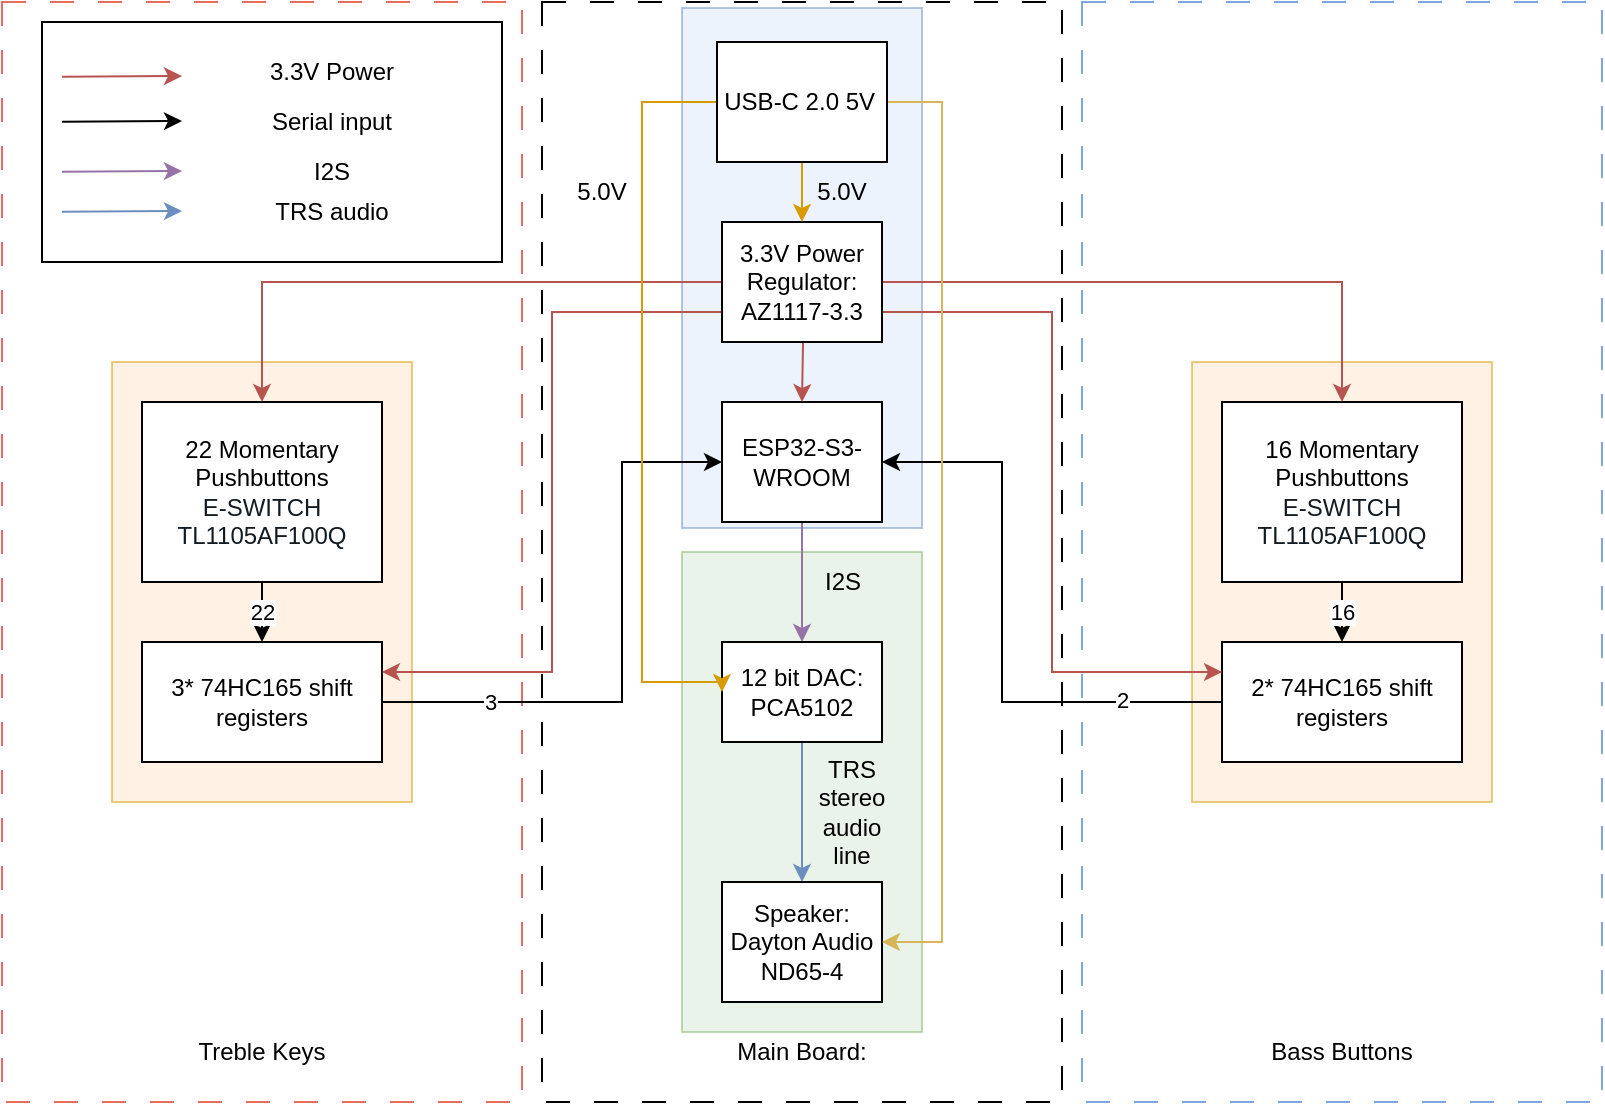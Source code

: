<mxfile version="26.0.11">
  <diagram name="Page-1" id="3mOvxlgX3RVoEkR_RlzB">
    <mxGraphModel dx="874" dy="435" grid="1" gridSize="10" guides="1" tooltips="1" connect="1" arrows="1" fold="1" page="1" pageScale="1" pageWidth="850" pageHeight="1100" math="0" shadow="0">
      <root>
        <mxCell id="0" />
        <mxCell id="1" parent="0" />
        <mxCell id="e406XWT3dFplv_WKr56--31" value="" style="rounded=0;whiteSpace=wrap;html=1;fillColor=#d5e8d4;strokeColor=#82b366;opacity=50;" parent="1" vertex="1">
          <mxGeometry x="360" y="275" width="120" height="240" as="geometry" />
        </mxCell>
        <mxCell id="e406XWT3dFplv_WKr56--36" value="" style="rounded=0;whiteSpace=wrap;html=1;fillColor=#dae8fc;strokeColor=#6c8ebf;gradientColor=none;opacity=50;" parent="1" vertex="1">
          <mxGeometry x="360" y="3" width="120" height="260" as="geometry" />
        </mxCell>
        <mxCell id="e406XWT3dFplv_WKr56--34" value="" style="rounded=0;whiteSpace=wrap;html=1;fillColor=#ffe6cc;strokeColor=#d79b00;opacity=50;" parent="1" vertex="1">
          <mxGeometry x="75" y="180" width="150" height="220" as="geometry" />
        </mxCell>
        <mxCell id="e406XWT3dFplv_WKr56--1" value="" style="rounded=0;whiteSpace=wrap;html=1;dashed=1;dashPattern=12 12;fillColor=none;strokeColor=default;" parent="1" vertex="1">
          <mxGeometry x="290" width="260" height="550" as="geometry" />
        </mxCell>
        <mxCell id="e406XWT3dFplv_WKr56--35" value="" style="rounded=0;whiteSpace=wrap;html=1;fillColor=#ffe6cc;strokeColor=#d79b00;opacity=50;" parent="1" vertex="1">
          <mxGeometry x="615" y="180" width="150" height="220" as="geometry" />
        </mxCell>
        <mxCell id="e406XWT3dFplv_WKr56--2" value="&lt;div&gt;&lt;br&gt;&lt;/div&gt;" style="rounded=0;whiteSpace=wrap;html=1;dashed=1;fillColor=none;dashPattern=12 12;strokeColor=#EA6B66;" parent="1" vertex="1">
          <mxGeometry x="20" width="260" height="550" as="geometry" />
        </mxCell>
        <mxCell id="e406XWT3dFplv_WKr56--3" value="" style="rounded=0;whiteSpace=wrap;html=1;dashed=1;dashPattern=12 12;fillColor=none;strokeColor=#7EA6E0;" parent="1" vertex="1">
          <mxGeometry x="560" width="260" height="550" as="geometry" />
        </mxCell>
        <mxCell id="e406XWT3dFplv_WKr56--8" style="edgeStyle=orthogonalEdgeStyle;rounded=0;orthogonalLoop=1;jettySize=auto;html=1;exitX=0.5;exitY=1;exitDx=0;exitDy=0;entryX=0.5;entryY=0;entryDx=0;entryDy=0;" parent="1" source="e406XWT3dFplv_WKr56--4" target="e406XWT3dFplv_WKr56--5" edge="1">
          <mxGeometry relative="1" as="geometry" />
        </mxCell>
        <mxCell id="dZ87hmVAgFacM53kK8Pi-15" value="22" style="edgeLabel;html=1;align=center;verticalAlign=middle;resizable=0;points=[];" vertex="1" connectable="0" parent="e406XWT3dFplv_WKr56--8">
          <mxGeometry x="-0.04" relative="1" as="geometry">
            <mxPoint as="offset" />
          </mxGeometry>
        </mxCell>
        <mxCell id="e406XWT3dFplv_WKr56--4" value="&lt;font&gt;22 Momentary Pushbuttons&lt;/font&gt;&lt;div&gt;&lt;span style=&quot;color: rgb(18, 27, 33); font-family: &amp;quot;Source Sans Pro&amp;quot;, sans-serif; text-align: start; background-color: rgb(255, 255, 255);&quot;&gt;&lt;font&gt;E-SWITCH TL1105AF100Q&lt;/font&gt;&lt;/span&gt;&lt;/div&gt;" style="rounded=0;whiteSpace=wrap;html=1;" parent="1" vertex="1">
          <mxGeometry x="90" y="200" width="120" height="90" as="geometry" />
        </mxCell>
        <mxCell id="e406XWT3dFplv_WKr56--32" style="edgeStyle=orthogonalEdgeStyle;rounded=0;orthogonalLoop=1;jettySize=auto;html=1;exitX=1;exitY=0.5;exitDx=0;exitDy=0;entryX=0;entryY=0.5;entryDx=0;entryDy=0;" parent="1" source="e406XWT3dFplv_WKr56--5" target="e406XWT3dFplv_WKr56--13" edge="1">
          <mxGeometry relative="1" as="geometry">
            <Array as="points">
              <mxPoint x="330" y="350" />
              <mxPoint x="330" y="230" />
            </Array>
          </mxGeometry>
        </mxCell>
        <mxCell id="dZ87hmVAgFacM53kK8Pi-19" value="3" style="edgeLabel;html=1;align=center;verticalAlign=middle;resizable=0;points=[];" vertex="1" connectable="0" parent="e406XWT3dFplv_WKr56--32">
          <mxGeometry x="-0.632" relative="1" as="geometry">
            <mxPoint as="offset" />
          </mxGeometry>
        </mxCell>
        <mxCell id="e406XWT3dFplv_WKr56--5" value="3* 74HC165&lt;span style=&quot;color: light-dark(rgb(0, 0, 0), rgb(255, 255, 255)); background-color: transparent;&quot;&gt;&amp;nbsp;shift registers&lt;/span&gt;" style="rounded=0;whiteSpace=wrap;html=1;" parent="1" vertex="1">
          <mxGeometry x="90" y="320" width="120" height="60" as="geometry" />
        </mxCell>
        <mxCell id="e406XWT3dFplv_WKr56--9" value="16" style="edgeStyle=orthogonalEdgeStyle;rounded=0;orthogonalLoop=1;jettySize=auto;html=1;" parent="1" source="e406XWT3dFplv_WKr56--6" target="e406XWT3dFplv_WKr56--7" edge="1">
          <mxGeometry relative="1" as="geometry" />
        </mxCell>
        <mxCell id="e406XWT3dFplv_WKr56--6" value="&lt;font&gt;16 Momentary Pushbuttons&lt;/font&gt;&lt;div&gt;&lt;span style=&quot;color: rgb(18, 27, 33); font-family: &amp;quot;Source Sans Pro&amp;quot;, sans-serif; text-align: start; background-color: rgb(255, 255, 255);&quot;&gt;&lt;font&gt;E-SWITCH TL1105AF100Q&lt;/font&gt;&lt;/span&gt;&lt;/div&gt;" style="rounded=0;whiteSpace=wrap;html=1;" parent="1" vertex="1">
          <mxGeometry x="630" y="200" width="120" height="90" as="geometry" />
        </mxCell>
        <mxCell id="e406XWT3dFplv_WKr56--38" style="edgeStyle=orthogonalEdgeStyle;rounded=0;orthogonalLoop=1;jettySize=auto;html=1;exitX=0;exitY=0.5;exitDx=0;exitDy=0;entryX=1;entryY=0.5;entryDx=0;entryDy=0;" parent="1" source="e406XWT3dFplv_WKr56--7" target="e406XWT3dFplv_WKr56--13" edge="1">
          <mxGeometry relative="1" as="geometry">
            <Array as="points">
              <mxPoint x="520" y="350" />
              <mxPoint x="520" y="230" />
            </Array>
          </mxGeometry>
        </mxCell>
        <mxCell id="dZ87hmVAgFacM53kK8Pi-18" value="2" style="edgeLabel;html=1;align=center;verticalAlign=middle;resizable=0;points=[];" vertex="1" connectable="0" parent="e406XWT3dFplv_WKr56--38">
          <mxGeometry x="-0.655" y="-1" relative="1" as="geometry">
            <mxPoint as="offset" />
          </mxGeometry>
        </mxCell>
        <mxCell id="e406XWT3dFplv_WKr56--7" value="2* 74HC165&lt;span style=&quot;color: light-dark(rgb(0, 0, 0), rgb(255, 255, 255)); background-color: transparent;&quot;&gt;&amp;nbsp;shift registers&lt;/span&gt;" style="rounded=0;whiteSpace=wrap;html=1;" parent="1" vertex="1">
          <mxGeometry x="630" y="320" width="120" height="60" as="geometry" />
        </mxCell>
        <mxCell id="e406XWT3dFplv_WKr56--10" value="Treble Keys" style="text;html=1;align=center;verticalAlign=middle;whiteSpace=wrap;rounded=0;" parent="1" vertex="1">
          <mxGeometry x="110" y="510" width="80" height="30" as="geometry" />
        </mxCell>
        <mxCell id="e406XWT3dFplv_WKr56--11" value="Bass Buttons" style="text;html=1;align=center;verticalAlign=middle;whiteSpace=wrap;rounded=0;" parent="1" vertex="1">
          <mxGeometry x="650" y="510" width="80" height="30" as="geometry" />
        </mxCell>
        <mxCell id="e406XWT3dFplv_WKr56--12" value="Main Board:" style="text;html=1;align=center;verticalAlign=middle;whiteSpace=wrap;rounded=0;" parent="1" vertex="1">
          <mxGeometry x="360" y="510" width="120" height="30" as="geometry" />
        </mxCell>
        <mxCell id="e406XWT3dFplv_WKr56--18" style="edgeStyle=orthogonalEdgeStyle;rounded=0;orthogonalLoop=1;jettySize=auto;html=1;exitX=0.5;exitY=1;exitDx=0;exitDy=0;entryX=0.5;entryY=0;entryDx=0;entryDy=0;fillColor=#e1d5e7;strokeColor=#9673a6;" parent="1" source="e406XWT3dFplv_WKr56--13" target="e406XWT3dFplv_WKr56--15" edge="1">
          <mxGeometry relative="1" as="geometry" />
        </mxCell>
        <mxCell id="e406XWT3dFplv_WKr56--13" value="ESP32-S3-WROOM" style="rounded=0;whiteSpace=wrap;html=1;" parent="1" vertex="1">
          <mxGeometry x="380" y="200" width="80" height="60" as="geometry" />
        </mxCell>
        <mxCell id="e406XWT3dFplv_WKr56--19" style="edgeStyle=orthogonalEdgeStyle;rounded=0;orthogonalLoop=1;jettySize=auto;html=1;exitX=0.5;exitY=1;exitDx=0;exitDy=0;entryX=0.5;entryY=0;entryDx=0;entryDy=0;fillColor=#dae8fc;strokeColor=#6c8ebf;" parent="1" source="e406XWT3dFplv_WKr56--15" target="e406XWT3dFplv_WKr56--23" edge="1">
          <mxGeometry relative="1" as="geometry">
            <mxPoint x="420" y="360" as="targetPoint" />
          </mxGeometry>
        </mxCell>
        <mxCell id="e406XWT3dFplv_WKr56--15" value="12 bit DAC:&lt;div&gt;PCA5102&lt;/div&gt;" style="rounded=0;whiteSpace=wrap;html=1;" parent="1" vertex="1">
          <mxGeometry x="380" y="320" width="80" height="50" as="geometry" />
        </mxCell>
        <mxCell id="e406XWT3dFplv_WKr56--25" style="edgeStyle=orthogonalEdgeStyle;rounded=0;orthogonalLoop=1;jettySize=auto;html=1;exitX=0.5;exitY=1;exitDx=0;exitDy=0;fillColor=#f8cecc;strokeColor=#b85450;" parent="1" target="e406XWT3dFplv_WKr56--13" edge="1">
          <mxGeometry relative="1" as="geometry">
            <mxPoint x="420" y="140" as="sourcePoint" />
          </mxGeometry>
        </mxCell>
        <mxCell id="e406XWT3dFplv_WKr56--26" style="edgeStyle=orthogonalEdgeStyle;rounded=0;orthogonalLoop=1;jettySize=auto;html=1;exitX=0;exitY=0.5;exitDx=0;exitDy=0;entryX=0.5;entryY=0;entryDx=0;entryDy=0;fillColor=#f8cecc;strokeColor=#b85450;" parent="1" source="e406XWT3dFplv_WKr56--17" target="e406XWT3dFplv_WKr56--4" edge="1">
          <mxGeometry relative="1" as="geometry" />
        </mxCell>
        <mxCell id="e406XWT3dFplv_WKr56--27" style="edgeStyle=orthogonalEdgeStyle;rounded=0;orthogonalLoop=1;jettySize=auto;html=1;exitX=1;exitY=0.5;exitDx=0;exitDy=0;entryX=0.5;entryY=0;entryDx=0;entryDy=0;fillColor=#f8cecc;strokeColor=#b85450;" parent="1" source="e406XWT3dFplv_WKr56--17" target="e406XWT3dFplv_WKr56--6" edge="1">
          <mxGeometry relative="1" as="geometry" />
        </mxCell>
        <mxCell id="dZ87hmVAgFacM53kK8Pi-20" style="edgeStyle=orthogonalEdgeStyle;rounded=0;orthogonalLoop=1;jettySize=auto;html=1;exitX=0;exitY=0.75;exitDx=0;exitDy=0;entryX=1;entryY=0.25;entryDx=0;entryDy=0;fillColor=#f8cecc;strokeColor=#b85450;" edge="1" parent="1" source="e406XWT3dFplv_WKr56--17" target="e406XWT3dFplv_WKr56--5">
          <mxGeometry relative="1" as="geometry" />
        </mxCell>
        <mxCell id="dZ87hmVAgFacM53kK8Pi-21" style="edgeStyle=orthogonalEdgeStyle;rounded=0;orthogonalLoop=1;jettySize=auto;html=1;exitX=1;exitY=0.75;exitDx=0;exitDy=0;entryX=0;entryY=0.25;entryDx=0;entryDy=0;fillColor=#f8cecc;strokeColor=#b85450;" edge="1" parent="1" source="e406XWT3dFplv_WKr56--17" target="e406XWT3dFplv_WKr56--7">
          <mxGeometry relative="1" as="geometry" />
        </mxCell>
        <mxCell id="e406XWT3dFplv_WKr56--17" value="3.3V Power Regulator:&lt;div&gt;AZ1117-3.3&lt;/div&gt;" style="rounded=0;whiteSpace=wrap;html=1;" parent="1" vertex="1">
          <mxGeometry x="380" y="110" width="80" height="60" as="geometry" />
        </mxCell>
        <mxCell id="e406XWT3dFplv_WKr56--23" value="Speaker:&lt;div&gt;Dayton Audio ND65-4&lt;/div&gt;" style="rounded=0;whiteSpace=wrap;html=1;" parent="1" vertex="1">
          <mxGeometry x="380" y="440" width="80" height="60" as="geometry" />
        </mxCell>
        <mxCell id="e406XWT3dFplv_WKr56--29" style="edgeStyle=orthogonalEdgeStyle;rounded=0;orthogonalLoop=1;jettySize=auto;html=1;exitX=0.5;exitY=1;exitDx=0;exitDy=0;entryX=0.5;entryY=0;entryDx=0;entryDy=0;fillColor=#ffe6cc;strokeColor=#d79b00;" parent="1" source="e406XWT3dFplv_WKr56--28" target="e406XWT3dFplv_WKr56--17" edge="1">
          <mxGeometry relative="1" as="geometry" />
        </mxCell>
        <mxCell id="dZ87hmVAgFacM53kK8Pi-24" style="edgeStyle=orthogonalEdgeStyle;rounded=0;orthogonalLoop=1;jettySize=auto;html=1;exitX=0;exitY=0.5;exitDx=0;exitDy=0;entryX=0;entryY=0.5;entryDx=0;entryDy=0;fillColor=#ffe6cc;strokeColor=#d79b00;" edge="1" parent="1" source="e406XWT3dFplv_WKr56--28" target="e406XWT3dFplv_WKr56--15">
          <mxGeometry relative="1" as="geometry">
            <Array as="points">
              <mxPoint x="340" y="50" />
              <mxPoint x="340" y="340" />
              <mxPoint x="380" y="340" />
            </Array>
          </mxGeometry>
        </mxCell>
        <mxCell id="dZ87hmVAgFacM53kK8Pi-26" style="edgeStyle=orthogonalEdgeStyle;rounded=0;orthogonalLoop=1;jettySize=auto;html=1;exitX=1;exitY=0.5;exitDx=0;exitDy=0;entryX=1;entryY=0.5;entryDx=0;entryDy=0;fillColor=#fff2cc;strokeColor=#d6b656;" edge="1" parent="1" source="e406XWT3dFplv_WKr56--28" target="e406XWT3dFplv_WKr56--23">
          <mxGeometry relative="1" as="geometry">
            <Array as="points">
              <mxPoint x="490" y="50" />
              <mxPoint x="490" y="470" />
            </Array>
          </mxGeometry>
        </mxCell>
        <mxCell id="e406XWT3dFplv_WKr56--28" value="USB-C 2.0 5V&amp;nbsp;" style="rounded=0;whiteSpace=wrap;html=1;" parent="1" vertex="1">
          <mxGeometry x="377.5" y="20" width="85" height="60" as="geometry" />
        </mxCell>
        <mxCell id="e406XWT3dFplv_WKr56--30" value="I2S" style="text;html=1;align=center;verticalAlign=middle;resizable=0;points=[];autosize=1;strokeColor=none;fillColor=none;" parent="1" vertex="1">
          <mxGeometry x="420" y="275" width="40" height="30" as="geometry" />
        </mxCell>
        <mxCell id="dZ87hmVAgFacM53kK8Pi-4" value="5.0V" style="text;html=1;align=center;verticalAlign=middle;whiteSpace=wrap;rounded=0;" vertex="1" parent="1">
          <mxGeometry x="410" y="80" width="60" height="30" as="geometry" />
        </mxCell>
        <mxCell id="dZ87hmVAgFacM53kK8Pi-7" value="" style="rounded=0;whiteSpace=wrap;html=1;" vertex="1" parent="1">
          <mxGeometry x="40" y="10" width="230" height="120" as="geometry" />
        </mxCell>
        <mxCell id="dZ87hmVAgFacM53kK8Pi-9" value="" style="endArrow=classic;html=1;rounded=0;fillColor=#f8cecc;strokeColor=#b85450;" edge="1" parent="1">
          <mxGeometry width="50" height="50" relative="1" as="geometry">
            <mxPoint x="50" y="37.385" as="sourcePoint" />
            <mxPoint x="110" y="37" as="targetPoint" />
          </mxGeometry>
        </mxCell>
        <mxCell id="dZ87hmVAgFacM53kK8Pi-11" value="3.3V Power" style="text;html=1;align=center;verticalAlign=middle;whiteSpace=wrap;rounded=0;" vertex="1" parent="1">
          <mxGeometry x="130" y="20" width="110" height="30" as="geometry" />
        </mxCell>
        <mxCell id="dZ87hmVAgFacM53kK8Pi-12" value="" style="endArrow=classic;html=1;rounded=0;" edge="1" parent="1">
          <mxGeometry width="50" height="50" relative="1" as="geometry">
            <mxPoint x="50" y="59.885" as="sourcePoint" />
            <mxPoint x="110" y="59.5" as="targetPoint" />
          </mxGeometry>
        </mxCell>
        <mxCell id="dZ87hmVAgFacM53kK8Pi-14" value="Serial input" style="text;html=1;align=center;verticalAlign=middle;whiteSpace=wrap;rounded=0;" vertex="1" parent="1">
          <mxGeometry x="120" y="45" width="130" height="30" as="geometry" />
        </mxCell>
        <mxCell id="dZ87hmVAgFacM53kK8Pi-23" value="5.0V" style="text;html=1;align=center;verticalAlign=middle;whiteSpace=wrap;rounded=0;" vertex="1" parent="1">
          <mxGeometry x="290" y="80" width="60" height="30" as="geometry" />
        </mxCell>
        <mxCell id="dZ87hmVAgFacM53kK8Pi-25" value="TRS stereo audio line" style="text;html=1;align=center;verticalAlign=middle;whiteSpace=wrap;rounded=0;" vertex="1" parent="1">
          <mxGeometry x="420" y="380" width="50" height="50" as="geometry" />
        </mxCell>
        <mxCell id="dZ87hmVAgFacM53kK8Pi-27" value="" style="endArrow=classic;html=1;rounded=0;fillColor=#e1d5e7;strokeColor=#9673a6;" edge="1" parent="1">
          <mxGeometry width="50" height="50" relative="1" as="geometry">
            <mxPoint x="50" y="84.885" as="sourcePoint" />
            <mxPoint x="110" y="84.5" as="targetPoint" />
          </mxGeometry>
        </mxCell>
        <mxCell id="dZ87hmVAgFacM53kK8Pi-28" value="I2S" style="text;html=1;align=center;verticalAlign=middle;whiteSpace=wrap;rounded=0;" vertex="1" parent="1">
          <mxGeometry x="120" y="70" width="130" height="30" as="geometry" />
        </mxCell>
        <mxCell id="dZ87hmVAgFacM53kK8Pi-29" value="" style="endArrow=classic;html=1;rounded=0;fillColor=#dae8fc;strokeColor=#6c8ebf;" edge="1" parent="1">
          <mxGeometry width="50" height="50" relative="1" as="geometry">
            <mxPoint x="50" y="104.885" as="sourcePoint" />
            <mxPoint x="110" y="104.5" as="targetPoint" />
          </mxGeometry>
        </mxCell>
        <mxCell id="dZ87hmVAgFacM53kK8Pi-30" value="TRS audio" style="text;html=1;align=center;verticalAlign=middle;whiteSpace=wrap;rounded=0;" vertex="1" parent="1">
          <mxGeometry x="120" y="90" width="130" height="30" as="geometry" />
        </mxCell>
      </root>
    </mxGraphModel>
  </diagram>
</mxfile>
